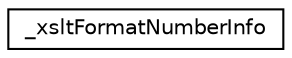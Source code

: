 digraph "Graphical Class Hierarchy"
{
 // LATEX_PDF_SIZE
  edge [fontname="Helvetica",fontsize="10",labelfontname="Helvetica",labelfontsize="10"];
  node [fontname="Helvetica",fontsize="10",shape=record];
  rankdir="LR";
  Node0 [label="_xsltFormatNumberInfo",height=0.2,width=0.4,color="black", fillcolor="white", style="filled",URL="$struct__xsltFormatNumberInfo.html",tooltip=" "];
}
